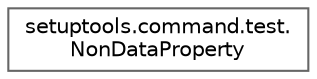 digraph "Graphical Class Hierarchy"
{
 // LATEX_PDF_SIZE
  bgcolor="transparent";
  edge [fontname=Helvetica,fontsize=10,labelfontname=Helvetica,labelfontsize=10];
  node [fontname=Helvetica,fontsize=10,shape=box,height=0.2,width=0.4];
  rankdir="LR";
  Node0 [id="Node000000",label="setuptools.command.test.\lNonDataProperty",height=0.2,width=0.4,color="grey40", fillcolor="white", style="filled",URL="$classsetuptools_1_1command_1_1test_1_1_non_data_property.html",tooltip=" "];
}
